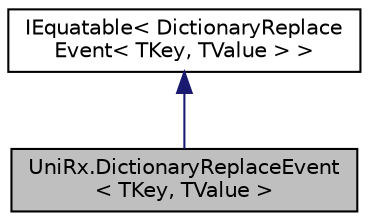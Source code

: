 digraph "UniRx.DictionaryReplaceEvent&lt; TKey, TValue &gt;"
{
 // LATEX_PDF_SIZE
  edge [fontname="Helvetica",fontsize="10",labelfontname="Helvetica",labelfontsize="10"];
  node [fontname="Helvetica",fontsize="10",shape=record];
  Node1 [label="UniRx.DictionaryReplaceEvent\l\< TKey, TValue \>",height=0.2,width=0.4,color="black", fillcolor="grey75", style="filled", fontcolor="black",tooltip=" "];
  Node2 -> Node1 [dir="back",color="midnightblue",fontsize="10",style="solid"];
  Node2 [label="IEquatable\< DictionaryReplace\lEvent\< TKey, TValue \> \>",height=0.2,width=0.4,color="black", fillcolor="white", style="filled",tooltip=" "];
}
